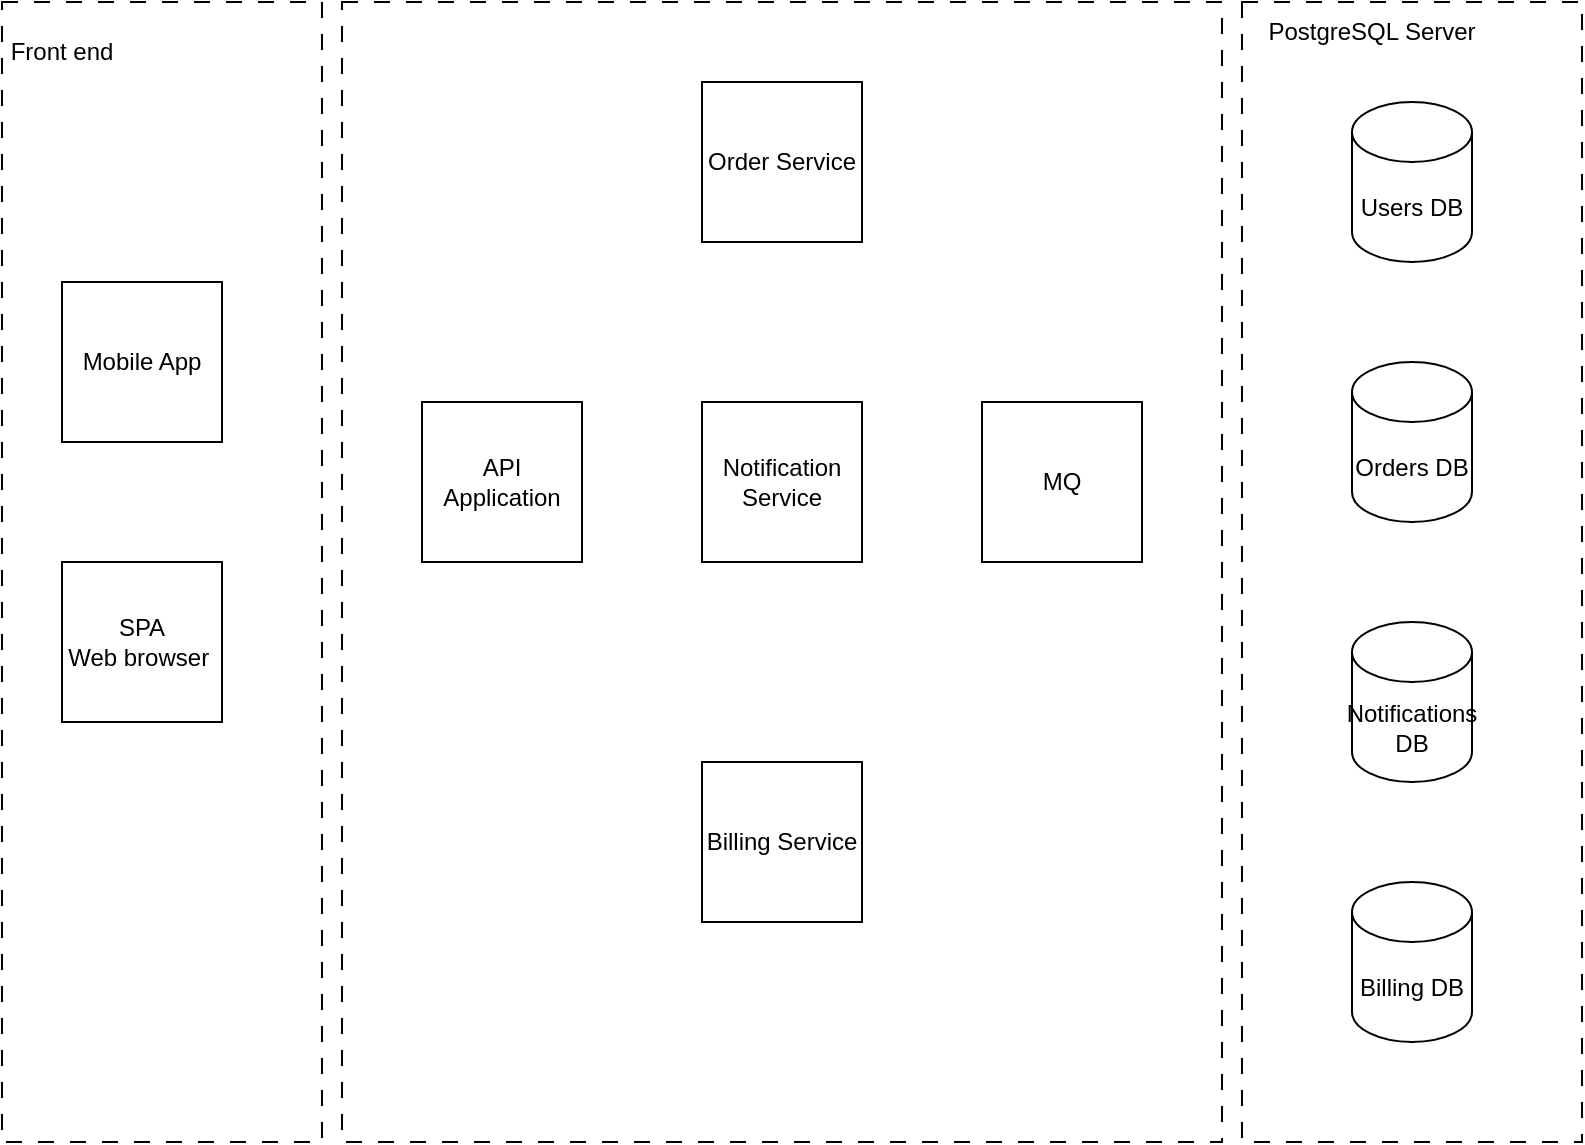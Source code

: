 <mxfile version="22.0.6" type="device">
  <diagram name="Страница — 1" id="d5xYdlF5_PN4O4rnVXcq">
    <mxGraphModel dx="1562" dy="818" grid="1" gridSize="10" guides="1" tooltips="1" connect="1" arrows="1" fold="1" page="1" pageScale="1" pageWidth="827" pageHeight="1169" math="0" shadow="0">
      <root>
        <mxCell id="0" />
        <mxCell id="1" parent="0" />
        <mxCell id="Hz2MizUJASv87qqMX5tw-17" value="" style="rounded=0;whiteSpace=wrap;html=1;dashed=1;dashPattern=8 8;" vertex="1" parent="1">
          <mxGeometry x="200" y="40" width="440" height="570" as="geometry" />
        </mxCell>
        <mxCell id="Hz2MizUJASv87qqMX5tw-15" value="" style="rounded=0;whiteSpace=wrap;html=1;dashed=1;dashPattern=8 8;" vertex="1" parent="1">
          <mxGeometry x="650" y="40" width="170" height="570" as="geometry" />
        </mxCell>
        <mxCell id="Hz2MizUJASv87qqMX5tw-13" value="" style="rounded=0;whiteSpace=wrap;html=1;dashed=1;dashPattern=8 8;" vertex="1" parent="1">
          <mxGeometry x="30" y="40" width="160" height="570" as="geometry" />
        </mxCell>
        <mxCell id="Hz2MizUJASv87qqMX5tw-1" value="Mobile App" style="whiteSpace=wrap;html=1;aspect=fixed;" vertex="1" parent="1">
          <mxGeometry x="60" y="180" width="80" height="80" as="geometry" />
        </mxCell>
        <mxCell id="Hz2MizUJASv87qqMX5tw-2" value="SPA&lt;br&gt;Web browser&amp;nbsp;" style="whiteSpace=wrap;html=1;aspect=fixed;" vertex="1" parent="1">
          <mxGeometry x="60" y="320" width="80" height="80" as="geometry" />
        </mxCell>
        <mxCell id="Hz2MizUJASv87qqMX5tw-3" value="API Application" style="whiteSpace=wrap;html=1;aspect=fixed;" vertex="1" parent="1">
          <mxGeometry x="240" y="240" width="80" height="80" as="geometry" />
        </mxCell>
        <mxCell id="Hz2MizUJASv87qqMX5tw-4" value="Order Service" style="whiteSpace=wrap;html=1;aspect=fixed;" vertex="1" parent="1">
          <mxGeometry x="380" y="80" width="80" height="80" as="geometry" />
        </mxCell>
        <mxCell id="Hz2MizUJASv87qqMX5tw-5" value="Notification Service" style="whiteSpace=wrap;html=1;aspect=fixed;" vertex="1" parent="1">
          <mxGeometry x="380" y="240" width="80" height="80" as="geometry" />
        </mxCell>
        <mxCell id="Hz2MizUJASv87qqMX5tw-6" value="Billing Service" style="whiteSpace=wrap;html=1;aspect=fixed;" vertex="1" parent="1">
          <mxGeometry x="380" y="420" width="80" height="80" as="geometry" />
        </mxCell>
        <mxCell id="Hz2MizUJASv87qqMX5tw-7" value="MQ" style="whiteSpace=wrap;html=1;aspect=fixed;" vertex="1" parent="1">
          <mxGeometry x="520" y="240" width="80" height="80" as="geometry" />
        </mxCell>
        <mxCell id="Hz2MizUJASv87qqMX5tw-9" value="Users DB" style="shape=cylinder3;whiteSpace=wrap;html=1;boundedLbl=1;backgroundOutline=1;size=15;" vertex="1" parent="1">
          <mxGeometry x="705" y="90" width="60" height="80" as="geometry" />
        </mxCell>
        <mxCell id="Hz2MizUJASv87qqMX5tw-10" value="Orders DB" style="shape=cylinder3;whiteSpace=wrap;html=1;boundedLbl=1;backgroundOutline=1;size=15;" vertex="1" parent="1">
          <mxGeometry x="705" y="220" width="60" height="80" as="geometry" />
        </mxCell>
        <mxCell id="Hz2MizUJASv87qqMX5tw-11" value="Notifications DB" style="shape=cylinder3;whiteSpace=wrap;html=1;boundedLbl=1;backgroundOutline=1;size=15;" vertex="1" parent="1">
          <mxGeometry x="705" y="350" width="60" height="80" as="geometry" />
        </mxCell>
        <mxCell id="Hz2MizUJASv87qqMX5tw-12" value="Billing DB" style="shape=cylinder3;whiteSpace=wrap;html=1;boundedLbl=1;backgroundOutline=1;size=15;" vertex="1" parent="1">
          <mxGeometry x="705" y="480" width="60" height="80" as="geometry" />
        </mxCell>
        <mxCell id="Hz2MizUJASv87qqMX5tw-14" value="Front end" style="text;html=1;strokeColor=none;fillColor=none;align=center;verticalAlign=middle;whiteSpace=wrap;rounded=0;" vertex="1" parent="1">
          <mxGeometry x="30" y="50" width="60" height="30" as="geometry" />
        </mxCell>
        <mxCell id="Hz2MizUJASv87qqMX5tw-16" value="PostgreSQL Server" style="text;html=1;strokeColor=none;fillColor=none;align=center;verticalAlign=middle;whiteSpace=wrap;rounded=0;" vertex="1" parent="1">
          <mxGeometry x="640" y="40" width="150" height="30" as="geometry" />
        </mxCell>
      </root>
    </mxGraphModel>
  </diagram>
</mxfile>
